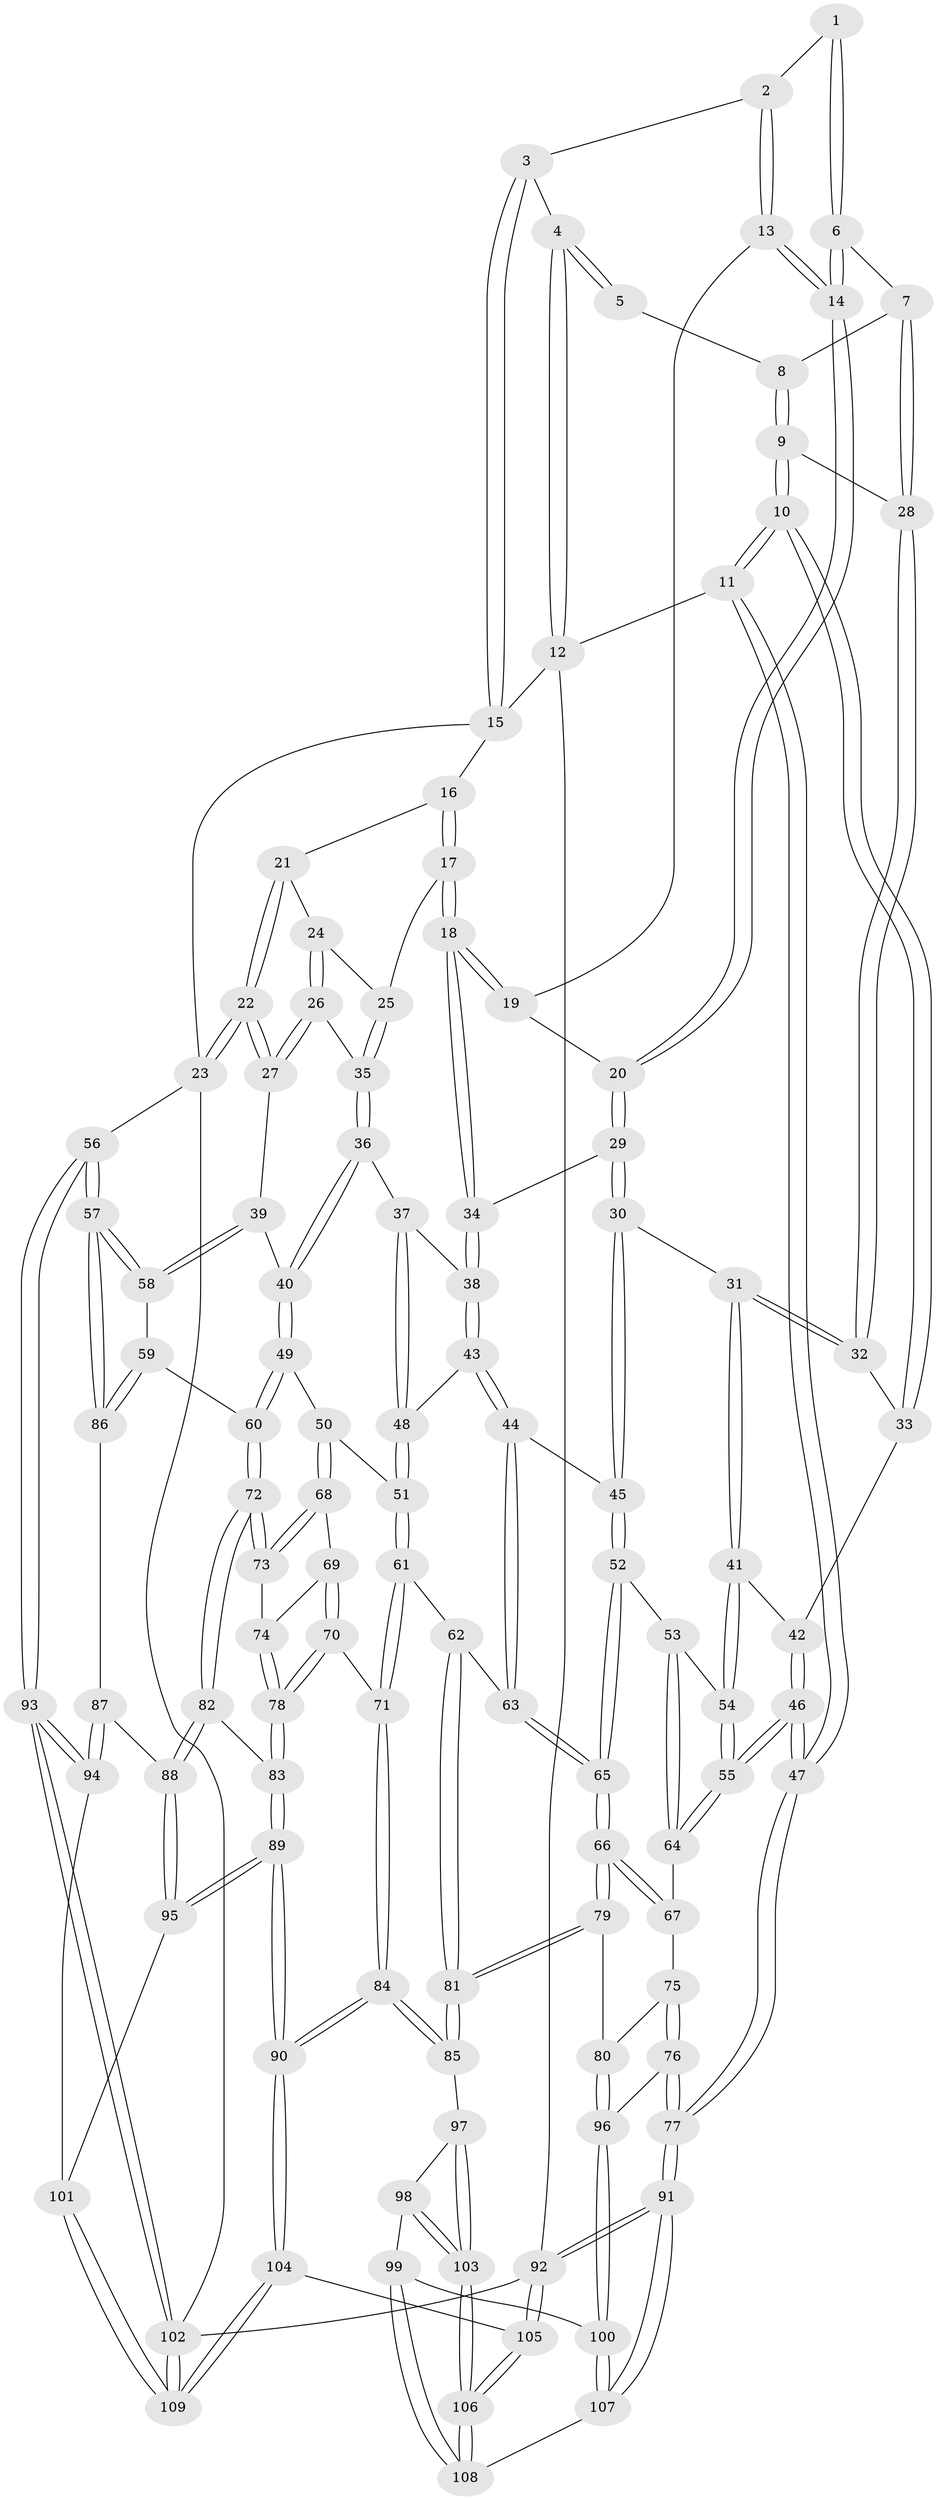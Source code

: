 // coarse degree distribution, {3: 0.42424242424242425, 5: 0.12121212121212122, 6: 0.030303030303030304, 4: 0.36363636363636365, 2: 0.06060606060606061}
// Generated by graph-tools (version 1.1) at 2025/54/03/04/25 22:54:25]
// undirected, 109 vertices, 269 edges
graph export_dot {
  node [color=gray90,style=filled];
  1 [pos="+0.1966425378685846+0.04954179254212494"];
  2 [pos="+0.3680229360235543+0"];
  3 [pos="+0.4020214434760516+0"];
  4 [pos="+0+0"];
  5 [pos="+0.07473808366130948+0.018283691285114683"];
  6 [pos="+0.20575039411121224+0.15906681055861507"];
  7 [pos="+0.1761355167875634+0.15682107864279213"];
  8 [pos="+0.08012735144986016+0.045011265624009894"];
  9 [pos="+0.024297105714858432+0.21941415518444268"];
  10 [pos="+0+0.2766066992186943"];
  11 [pos="+0+0.2816144774427396"];
  12 [pos="+0+0"];
  13 [pos="+0.3668454337362123+0.0019688792912147977"];
  14 [pos="+0.2144517606080022+0.16240343727598258"];
  15 [pos="+0.750802943039321+0"];
  16 [pos="+0.7508037463271761+0"];
  17 [pos="+0.5772587719756551+0.15218168031684237"];
  18 [pos="+0.4460452278284911+0.2183915394261608"];
  19 [pos="+0.3748712288409911+0.02748737244711791"];
  20 [pos="+0.2606535560133883+0.23834016685479134"];
  21 [pos="+0.7679037312212232+0"];
  22 [pos="+1+0.3302194879380078"];
  23 [pos="+1+0.33821386086727806"];
  24 [pos="+0.7736410947272181+0"];
  25 [pos="+0.6784413684752626+0.2526970397666539"];
  26 [pos="+0.8295289941323476+0.252569948762083"];
  27 [pos="+0.963416802194033+0.3490509310661735"];
  28 [pos="+0.070199226390504+0.2316624872860207"];
  29 [pos="+0.28242334119265566+0.28114631900324055"];
  30 [pos="+0.21657911017135048+0.365760493360451"];
  31 [pos="+0.20558132100338344+0.36754176042101727"];
  32 [pos="+0.13512684571296543+0.3114096736070058"];
  33 [pos="+0.019422990595459894+0.3539272998860222"];
  34 [pos="+0.43489271617127373+0.25110883573452986"];
  35 [pos="+0.6872508743753535+0.27108185431264825"];
  36 [pos="+0.6487880219889345+0.3370044411281006"];
  37 [pos="+0.6225317040747821+0.342193814446266"];
  38 [pos="+0.46073812144245724+0.2952267297277404"];
  39 [pos="+0.8886690048020413+0.42055076165703537"];
  40 [pos="+0.7415289742070499+0.4629642044405008"];
  41 [pos="+0.17056476228580744+0.4003783001188221"];
  42 [pos="+0.06679390414799585+0.3936240461218403"];
  43 [pos="+0.4502068756515369+0.40998942700300484"];
  44 [pos="+0.34965976836097906+0.4994423988600427"];
  45 [pos="+0.28371694043000095+0.4474797864899947"];
  46 [pos="+0+0.5287978875662633"];
  47 [pos="+0+0.544799378371623"];
  48 [pos="+0.5529352341300836+0.4910490725230135"];
  49 [pos="+0.7197076025998241+0.49861084101107606"];
  50 [pos="+0.6927700379038293+0.5202509417017291"];
  51 [pos="+0.557908483672641+0.5037148330081089"];
  52 [pos="+0.19008602900408017+0.5644211988818961"];
  53 [pos="+0.1585689718762352+0.5377757607426374"];
  54 [pos="+0.14200035290071703+0.4542515051812755"];
  55 [pos="+0+0.5301927119793035"];
  56 [pos="+1+0.640373826373663"];
  57 [pos="+1+0.6542043135363321"];
  58 [pos="+0.8855070490973713+0.5551117206604371"];
  59 [pos="+0.8517890733905076+0.6357066097458176"];
  60 [pos="+0.8374670844228781+0.6421246156429765"];
  61 [pos="+0.502960044598106+0.605527181446935"];
  62 [pos="+0.43848929568402634+0.5969982583849469"];
  63 [pos="+0.3525606932249894+0.5203123667548782"];
  64 [pos="+0.07988680201258479+0.5842812679381255"];
  65 [pos="+0.2362958161744844+0.6484773795530341"];
  66 [pos="+0.22810833570621025+0.6893439669455053"];
  67 [pos="+0.09261461851073151+0.6083138392786704"];
  68 [pos="+0.6874281294215551+0.5590337204449131"];
  69 [pos="+0.671860610416356+0.5813096962545125"];
  70 [pos="+0.5413352292222487+0.6543684649625204"];
  71 [pos="+0.5336146342646093+0.6520819605593956"];
  72 [pos="+0.7833200509308805+0.703320100049415"];
  73 [pos="+0.7415144996609965+0.6493080398157869"];
  74 [pos="+0.664918991192219+0.6446044165907011"];
  75 [pos="+0.06966656323595843+0.6608530048858798"];
  76 [pos="+0+0.7056593081195269"];
  77 [pos="+0+0.6897260607736915"];
  78 [pos="+0.6396937332328235+0.7211459286643084"];
  79 [pos="+0.23082644725641754+0.7184856653831359"];
  80 [pos="+0.1611609114118091+0.7629079983885677"];
  81 [pos="+0.32529330798681655+0.7666203913899883"];
  82 [pos="+0.7751149450520148+0.7277792644103008"];
  83 [pos="+0.6728046845351681+0.7653712402818168"];
  84 [pos="+0.4426630814946594+0.8382221543419041"];
  85 [pos="+0.35858661548345516+0.8072798859779192"];
  86 [pos="+0.9807882510039004+0.6920725696303783"];
  87 [pos="+0.9482092570475559+0.7391886921419288"];
  88 [pos="+0.8484359096672835+0.8037585346182692"];
  89 [pos="+0.5933374256670593+0.9498208376898649"];
  90 [pos="+0.5726800665466653+0.9804582039966794"];
  91 [pos="+0+1"];
  92 [pos="+0+1"];
  93 [pos="+1+0.9906730467294389"];
  94 [pos="+0.9935727930216073+0.8809796799363685"];
  95 [pos="+0.8553909132194146+0.8398024423559647"];
  96 [pos="+0.12645370723322205+0.7965498712293049"];
  97 [pos="+0.32855152754577993+0.8494111984962601"];
  98 [pos="+0.21813080192164866+0.9018458907292801"];
  99 [pos="+0.17062165448074773+0.8965605208045531"];
  100 [pos="+0.12273822551770952+0.8604610188363465"];
  101 [pos="+0.8846800320145691+0.8830584286372981"];
  102 [pos="+1+1"];
  103 [pos="+0.28311036077467605+0.9841849024844068"];
  104 [pos="+0.5909635633918522+1"];
  105 [pos="+0.30174777160413463+1"];
  106 [pos="+0.277507833805042+1"];
  107 [pos="+0.07187704384810943+0.9244969316459506"];
  108 [pos="+0.21957834957857722+1"];
  109 [pos="+0.7506837008815914+1"];
  1 -- 2;
  1 -- 6;
  1 -- 6;
  2 -- 3;
  2 -- 13;
  2 -- 13;
  3 -- 4;
  3 -- 15;
  3 -- 15;
  4 -- 5;
  4 -- 5;
  4 -- 12;
  4 -- 12;
  5 -- 8;
  6 -- 7;
  6 -- 14;
  6 -- 14;
  7 -- 8;
  7 -- 28;
  7 -- 28;
  8 -- 9;
  8 -- 9;
  9 -- 10;
  9 -- 10;
  9 -- 28;
  10 -- 11;
  10 -- 11;
  10 -- 33;
  10 -- 33;
  11 -- 12;
  11 -- 47;
  11 -- 47;
  12 -- 15;
  12 -- 92;
  13 -- 14;
  13 -- 14;
  13 -- 19;
  14 -- 20;
  14 -- 20;
  15 -- 16;
  15 -- 23;
  16 -- 17;
  16 -- 17;
  16 -- 21;
  17 -- 18;
  17 -- 18;
  17 -- 25;
  18 -- 19;
  18 -- 19;
  18 -- 34;
  18 -- 34;
  19 -- 20;
  20 -- 29;
  20 -- 29;
  21 -- 22;
  21 -- 22;
  21 -- 24;
  22 -- 23;
  22 -- 23;
  22 -- 27;
  22 -- 27;
  23 -- 56;
  23 -- 102;
  24 -- 25;
  24 -- 26;
  24 -- 26;
  25 -- 35;
  25 -- 35;
  26 -- 27;
  26 -- 27;
  26 -- 35;
  27 -- 39;
  28 -- 32;
  28 -- 32;
  29 -- 30;
  29 -- 30;
  29 -- 34;
  30 -- 31;
  30 -- 45;
  30 -- 45;
  31 -- 32;
  31 -- 32;
  31 -- 41;
  31 -- 41;
  32 -- 33;
  33 -- 42;
  34 -- 38;
  34 -- 38;
  35 -- 36;
  35 -- 36;
  36 -- 37;
  36 -- 40;
  36 -- 40;
  37 -- 38;
  37 -- 48;
  37 -- 48;
  38 -- 43;
  38 -- 43;
  39 -- 40;
  39 -- 58;
  39 -- 58;
  40 -- 49;
  40 -- 49;
  41 -- 42;
  41 -- 54;
  41 -- 54;
  42 -- 46;
  42 -- 46;
  43 -- 44;
  43 -- 44;
  43 -- 48;
  44 -- 45;
  44 -- 63;
  44 -- 63;
  45 -- 52;
  45 -- 52;
  46 -- 47;
  46 -- 47;
  46 -- 55;
  46 -- 55;
  47 -- 77;
  47 -- 77;
  48 -- 51;
  48 -- 51;
  49 -- 50;
  49 -- 60;
  49 -- 60;
  50 -- 51;
  50 -- 68;
  50 -- 68;
  51 -- 61;
  51 -- 61;
  52 -- 53;
  52 -- 65;
  52 -- 65;
  53 -- 54;
  53 -- 64;
  53 -- 64;
  54 -- 55;
  54 -- 55;
  55 -- 64;
  55 -- 64;
  56 -- 57;
  56 -- 57;
  56 -- 93;
  56 -- 93;
  57 -- 58;
  57 -- 58;
  57 -- 86;
  57 -- 86;
  58 -- 59;
  59 -- 60;
  59 -- 86;
  59 -- 86;
  60 -- 72;
  60 -- 72;
  61 -- 62;
  61 -- 71;
  61 -- 71;
  62 -- 63;
  62 -- 81;
  62 -- 81;
  63 -- 65;
  63 -- 65;
  64 -- 67;
  65 -- 66;
  65 -- 66;
  66 -- 67;
  66 -- 67;
  66 -- 79;
  66 -- 79;
  67 -- 75;
  68 -- 69;
  68 -- 73;
  68 -- 73;
  69 -- 70;
  69 -- 70;
  69 -- 74;
  70 -- 71;
  70 -- 78;
  70 -- 78;
  71 -- 84;
  71 -- 84;
  72 -- 73;
  72 -- 73;
  72 -- 82;
  72 -- 82;
  73 -- 74;
  74 -- 78;
  74 -- 78;
  75 -- 76;
  75 -- 76;
  75 -- 80;
  76 -- 77;
  76 -- 77;
  76 -- 96;
  77 -- 91;
  77 -- 91;
  78 -- 83;
  78 -- 83;
  79 -- 80;
  79 -- 81;
  79 -- 81;
  80 -- 96;
  80 -- 96;
  81 -- 85;
  81 -- 85;
  82 -- 83;
  82 -- 88;
  82 -- 88;
  83 -- 89;
  83 -- 89;
  84 -- 85;
  84 -- 85;
  84 -- 90;
  84 -- 90;
  85 -- 97;
  86 -- 87;
  87 -- 88;
  87 -- 94;
  87 -- 94;
  88 -- 95;
  88 -- 95;
  89 -- 90;
  89 -- 90;
  89 -- 95;
  89 -- 95;
  90 -- 104;
  90 -- 104;
  91 -- 92;
  91 -- 92;
  91 -- 107;
  91 -- 107;
  92 -- 105;
  92 -- 105;
  92 -- 102;
  93 -- 94;
  93 -- 94;
  93 -- 102;
  93 -- 102;
  94 -- 101;
  95 -- 101;
  96 -- 100;
  96 -- 100;
  97 -- 98;
  97 -- 103;
  97 -- 103;
  98 -- 99;
  98 -- 103;
  98 -- 103;
  99 -- 100;
  99 -- 108;
  99 -- 108;
  100 -- 107;
  100 -- 107;
  101 -- 109;
  101 -- 109;
  102 -- 109;
  102 -- 109;
  103 -- 106;
  103 -- 106;
  104 -- 105;
  104 -- 109;
  104 -- 109;
  105 -- 106;
  105 -- 106;
  106 -- 108;
  106 -- 108;
  107 -- 108;
}
